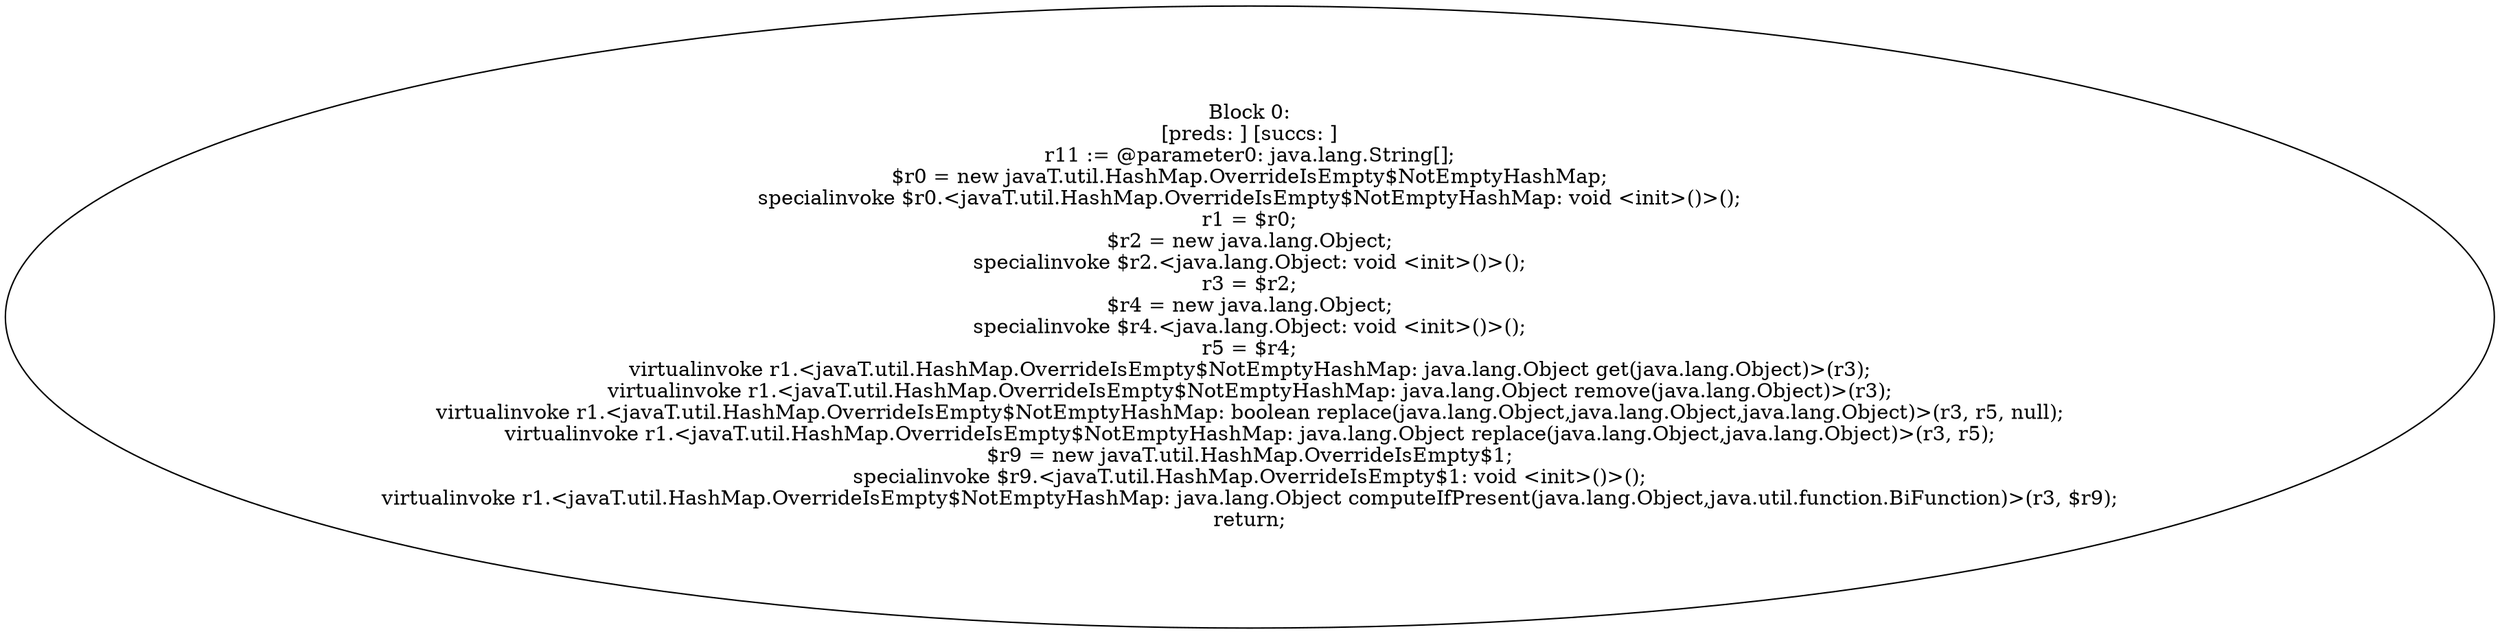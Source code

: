 digraph "unitGraph" {
    "Block 0:
[preds: ] [succs: ]
r11 := @parameter0: java.lang.String[];
$r0 = new javaT.util.HashMap.OverrideIsEmpty$NotEmptyHashMap;
specialinvoke $r0.<javaT.util.HashMap.OverrideIsEmpty$NotEmptyHashMap: void <init>()>();
r1 = $r0;
$r2 = new java.lang.Object;
specialinvoke $r2.<java.lang.Object: void <init>()>();
r3 = $r2;
$r4 = new java.lang.Object;
specialinvoke $r4.<java.lang.Object: void <init>()>();
r5 = $r4;
virtualinvoke r1.<javaT.util.HashMap.OverrideIsEmpty$NotEmptyHashMap: java.lang.Object get(java.lang.Object)>(r3);
virtualinvoke r1.<javaT.util.HashMap.OverrideIsEmpty$NotEmptyHashMap: java.lang.Object remove(java.lang.Object)>(r3);
virtualinvoke r1.<javaT.util.HashMap.OverrideIsEmpty$NotEmptyHashMap: boolean replace(java.lang.Object,java.lang.Object,java.lang.Object)>(r3, r5, null);
virtualinvoke r1.<javaT.util.HashMap.OverrideIsEmpty$NotEmptyHashMap: java.lang.Object replace(java.lang.Object,java.lang.Object)>(r3, r5);
$r9 = new javaT.util.HashMap.OverrideIsEmpty$1;
specialinvoke $r9.<javaT.util.HashMap.OverrideIsEmpty$1: void <init>()>();
virtualinvoke r1.<javaT.util.HashMap.OverrideIsEmpty$NotEmptyHashMap: java.lang.Object computeIfPresent(java.lang.Object,java.util.function.BiFunction)>(r3, $r9);
return;
"
}
